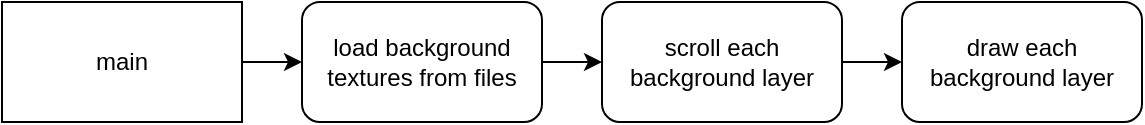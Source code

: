 <mxfile version="24.9.1">
  <diagram name="Page-1" id="bzFnu9BLVwTrNdM9VJt0">
    <mxGraphModel dx="683" dy="372" grid="1" gridSize="10" guides="1" tooltips="1" connect="1" arrows="1" fold="1" page="1" pageScale="1" pageWidth="827" pageHeight="1169" math="0" shadow="0">
      <root>
        <mxCell id="0" />
        <mxCell id="1" parent="0" />
        <mxCell id="FR-FzOE8dP7nfsgr2r2W-3" value="" style="edgeStyle=orthogonalEdgeStyle;rounded=0;orthogonalLoop=1;jettySize=auto;html=1;" edge="1" parent="1" source="FR-FzOE8dP7nfsgr2r2W-1" target="FR-FzOE8dP7nfsgr2r2W-2">
          <mxGeometry relative="1" as="geometry" />
        </mxCell>
        <mxCell id="FR-FzOE8dP7nfsgr2r2W-1" value="main" style="rounded=0;whiteSpace=wrap;html=1;" vertex="1" parent="1">
          <mxGeometry x="40" y="40" width="120" height="60" as="geometry" />
        </mxCell>
        <mxCell id="FR-FzOE8dP7nfsgr2r2W-4" style="edgeStyle=orthogonalEdgeStyle;rounded=0;orthogonalLoop=1;jettySize=auto;html=1;" edge="1" parent="1" source="FR-FzOE8dP7nfsgr2r2W-2" target="FR-FzOE8dP7nfsgr2r2W-5">
          <mxGeometry relative="1" as="geometry">
            <mxPoint x="360" y="70" as="targetPoint" />
          </mxGeometry>
        </mxCell>
        <mxCell id="FR-FzOE8dP7nfsgr2r2W-2" value="load background textures from files" style="rounded=1;whiteSpace=wrap;html=1;" vertex="1" parent="1">
          <mxGeometry x="190" y="40" width="120" height="60" as="geometry" />
        </mxCell>
        <mxCell id="FR-FzOE8dP7nfsgr2r2W-7" value="" style="edgeStyle=orthogonalEdgeStyle;rounded=0;orthogonalLoop=1;jettySize=auto;html=1;" edge="1" parent="1" source="FR-FzOE8dP7nfsgr2r2W-5" target="FR-FzOE8dP7nfsgr2r2W-6">
          <mxGeometry relative="1" as="geometry" />
        </mxCell>
        <mxCell id="FR-FzOE8dP7nfsgr2r2W-5" value="scroll each background layer" style="rounded=1;whiteSpace=wrap;html=1;" vertex="1" parent="1">
          <mxGeometry x="340" y="40" width="120" height="60" as="geometry" />
        </mxCell>
        <mxCell id="FR-FzOE8dP7nfsgr2r2W-6" value="draw each background layer" style="whiteSpace=wrap;html=1;rounded=1;" vertex="1" parent="1">
          <mxGeometry x="490" y="40" width="120" height="60" as="geometry" />
        </mxCell>
      </root>
    </mxGraphModel>
  </diagram>
</mxfile>
